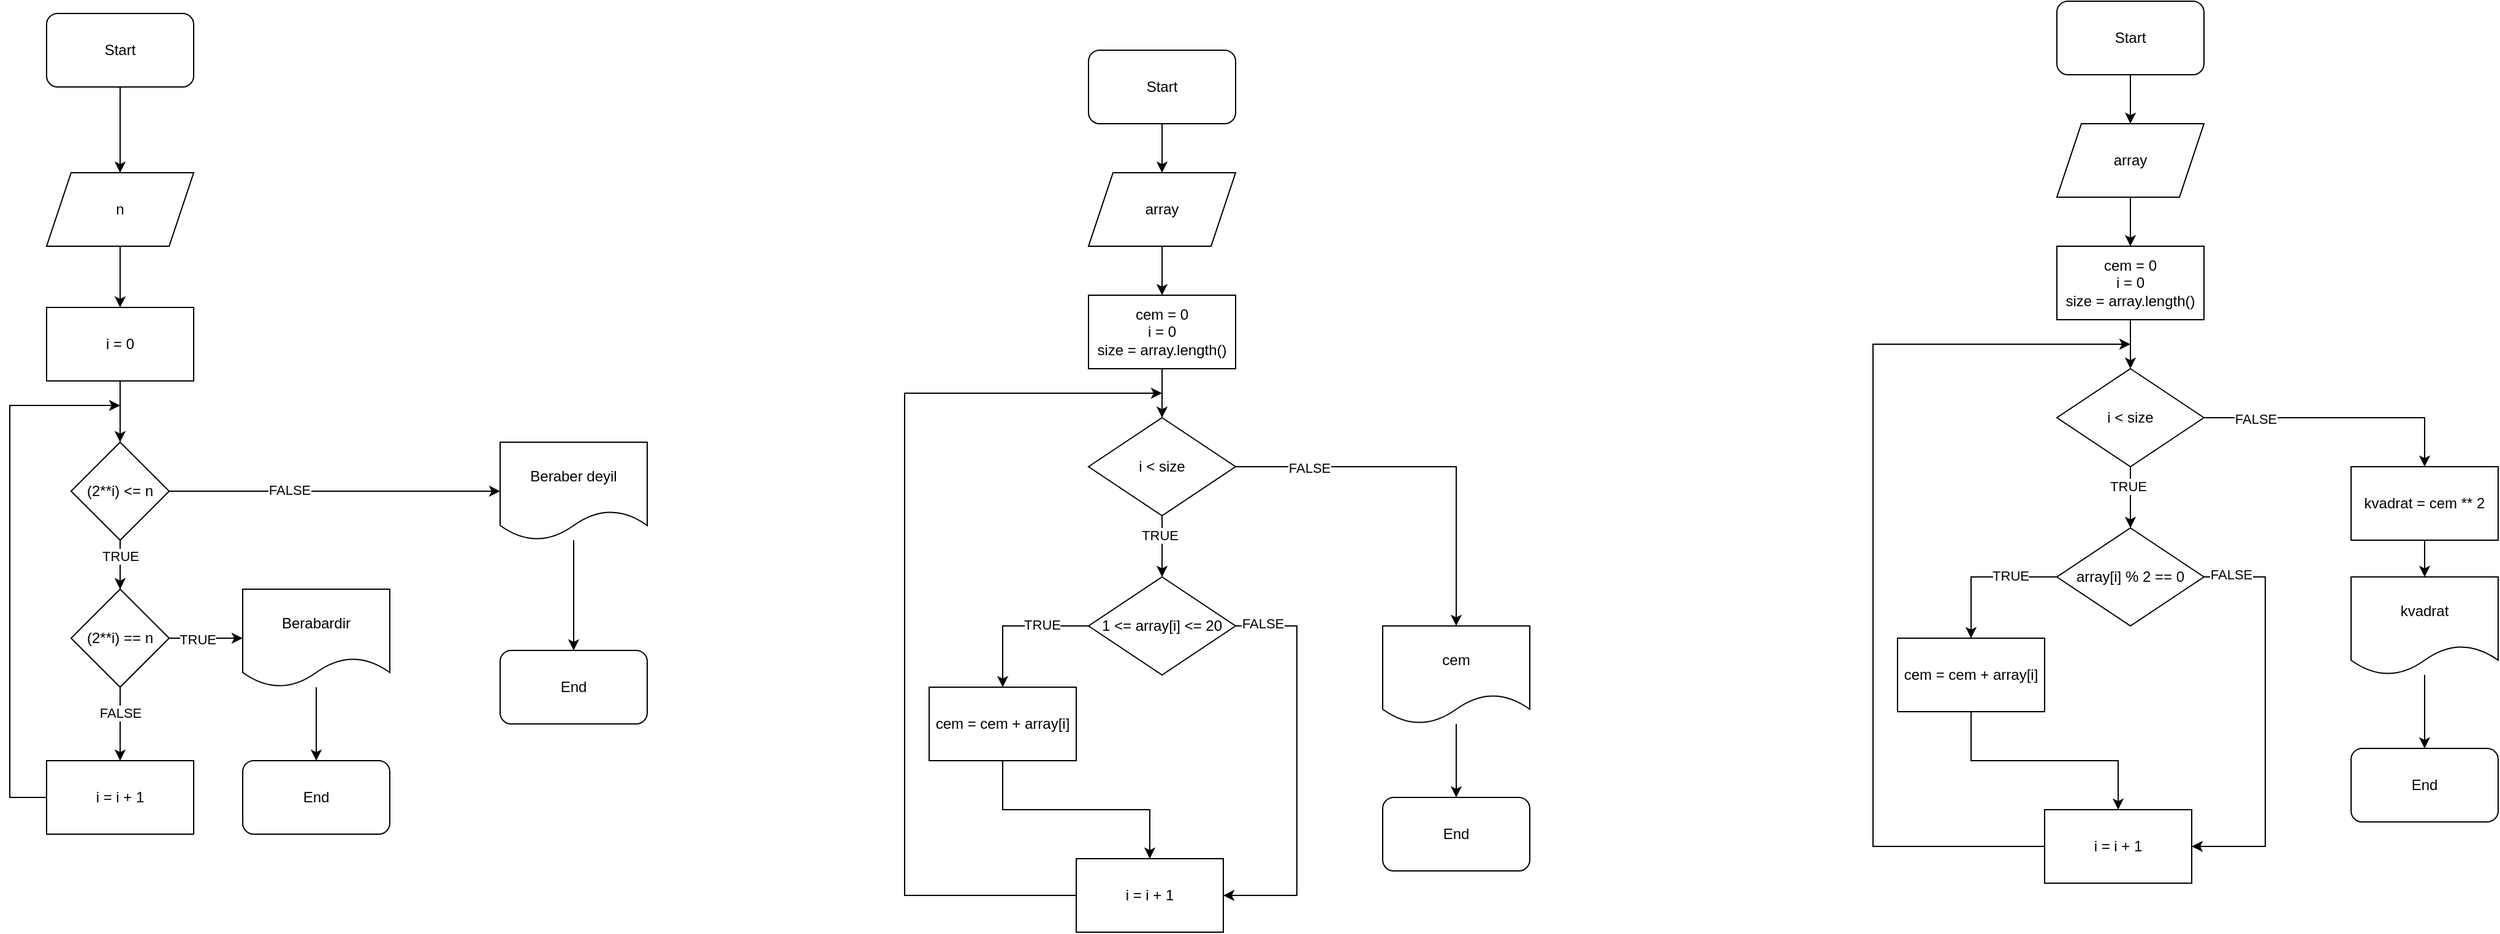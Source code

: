 <mxfile version="28.2.5">
  <diagram name="Page-1" id="swFq11mHoHrQ0LMmGUcU">
    <mxGraphModel dx="983" dy="512" grid="1" gridSize="10" guides="1" tooltips="1" connect="1" arrows="1" fold="1" page="1" pageScale="1" pageWidth="3300" pageHeight="4681" math="0" shadow="0">
      <root>
        <mxCell id="0" />
        <mxCell id="1" parent="0" />
        <mxCell id="lIBIoVIttJ3UYo0YVn_F-3" value="" style="edgeStyle=orthogonalEdgeStyle;rounded=0;orthogonalLoop=1;jettySize=auto;html=1;" edge="1" parent="1" source="lIBIoVIttJ3UYo0YVn_F-1" target="lIBIoVIttJ3UYo0YVn_F-2">
          <mxGeometry relative="1" as="geometry" />
        </mxCell>
        <mxCell id="lIBIoVIttJ3UYo0YVn_F-1" value="Start" style="rounded=1;whiteSpace=wrap;html=1;" vertex="1" parent="1">
          <mxGeometry x="130" y="40" width="120" height="60" as="geometry" />
        </mxCell>
        <mxCell id="lIBIoVIttJ3UYo0YVn_F-5" value="" style="edgeStyle=orthogonalEdgeStyle;rounded=0;orthogonalLoop=1;jettySize=auto;html=1;" edge="1" parent="1" source="lIBIoVIttJ3UYo0YVn_F-2" target="lIBIoVIttJ3UYo0YVn_F-4">
          <mxGeometry relative="1" as="geometry" />
        </mxCell>
        <mxCell id="lIBIoVIttJ3UYo0YVn_F-2" value="n" style="shape=parallelogram;perimeter=parallelogramPerimeter;whiteSpace=wrap;html=1;fixedSize=1;" vertex="1" parent="1">
          <mxGeometry x="130" y="170" width="120" height="60" as="geometry" />
        </mxCell>
        <mxCell id="lIBIoVIttJ3UYo0YVn_F-7" value="" style="edgeStyle=orthogonalEdgeStyle;rounded=0;orthogonalLoop=1;jettySize=auto;html=1;" edge="1" parent="1" source="lIBIoVIttJ3UYo0YVn_F-4" target="lIBIoVIttJ3UYo0YVn_F-6">
          <mxGeometry relative="1" as="geometry" />
        </mxCell>
        <mxCell id="lIBIoVIttJ3UYo0YVn_F-4" value="i = 0" style="whiteSpace=wrap;html=1;" vertex="1" parent="1">
          <mxGeometry x="130" y="280" width="120" height="60" as="geometry" />
        </mxCell>
        <mxCell id="lIBIoVIttJ3UYo0YVn_F-15" value="" style="edgeStyle=orthogonalEdgeStyle;rounded=0;orthogonalLoop=1;jettySize=auto;html=1;" edge="1" parent="1" source="lIBIoVIttJ3UYo0YVn_F-6" target="lIBIoVIttJ3UYo0YVn_F-14">
          <mxGeometry relative="1" as="geometry">
            <Array as="points">
              <mxPoint x="190" y="480" />
              <mxPoint x="190" y="480" />
            </Array>
          </mxGeometry>
        </mxCell>
        <mxCell id="lIBIoVIttJ3UYo0YVn_F-16" value="TRUE" style="edgeLabel;html=1;align=center;verticalAlign=middle;resizable=0;points=[];" vertex="1" connectable="0" parent="lIBIoVIttJ3UYo0YVn_F-15">
          <mxGeometry x="-0.349" relative="1" as="geometry">
            <mxPoint as="offset" />
          </mxGeometry>
        </mxCell>
        <mxCell id="lIBIoVIttJ3UYo0YVn_F-27" value="" style="edgeStyle=orthogonalEdgeStyle;rounded=0;orthogonalLoop=1;jettySize=auto;html=1;" edge="1" parent="1" source="lIBIoVIttJ3UYo0YVn_F-6" target="lIBIoVIttJ3UYo0YVn_F-26">
          <mxGeometry relative="1" as="geometry" />
        </mxCell>
        <mxCell id="lIBIoVIttJ3UYo0YVn_F-28" value="FALSE" style="edgeLabel;html=1;align=center;verticalAlign=middle;resizable=0;points=[];" vertex="1" connectable="0" parent="lIBIoVIttJ3UYo0YVn_F-27">
          <mxGeometry x="-0.279" y="1" relative="1" as="geometry">
            <mxPoint as="offset" />
          </mxGeometry>
        </mxCell>
        <mxCell id="lIBIoVIttJ3UYo0YVn_F-6" value="(2**i) &amp;lt;= n" style="rhombus;whiteSpace=wrap;html=1;" vertex="1" parent="1">
          <mxGeometry x="150" y="390" width="80" height="80" as="geometry" />
        </mxCell>
        <mxCell id="lIBIoVIttJ3UYo0YVn_F-18" value="" style="edgeStyle=orthogonalEdgeStyle;rounded=0;orthogonalLoop=1;jettySize=auto;html=1;" edge="1" parent="1" source="lIBIoVIttJ3UYo0YVn_F-14" target="lIBIoVIttJ3UYo0YVn_F-17">
          <mxGeometry relative="1" as="geometry" />
        </mxCell>
        <mxCell id="lIBIoVIttJ3UYo0YVn_F-19" value="FALSE" style="edgeLabel;html=1;align=center;verticalAlign=middle;resizable=0;points=[];" vertex="1" connectable="0" parent="lIBIoVIttJ3UYo0YVn_F-18">
          <mxGeometry x="-0.319" relative="1" as="geometry">
            <mxPoint as="offset" />
          </mxGeometry>
        </mxCell>
        <mxCell id="lIBIoVIttJ3UYo0YVn_F-21" value="" style="edgeStyle=orthogonalEdgeStyle;rounded=0;orthogonalLoop=1;jettySize=auto;html=1;" edge="1" parent="1" source="lIBIoVIttJ3UYo0YVn_F-14" target="lIBIoVIttJ3UYo0YVn_F-20">
          <mxGeometry relative="1" as="geometry" />
        </mxCell>
        <mxCell id="lIBIoVIttJ3UYo0YVn_F-24" value="TRUE" style="edgeLabel;html=1;align=center;verticalAlign=middle;resizable=0;points=[];" vertex="1" connectable="0" parent="lIBIoVIttJ3UYo0YVn_F-21">
          <mxGeometry x="-0.252" y="-1" relative="1" as="geometry">
            <mxPoint as="offset" />
          </mxGeometry>
        </mxCell>
        <mxCell id="lIBIoVIttJ3UYo0YVn_F-14" value="(2**i) == n" style="rhombus;whiteSpace=wrap;html=1;" vertex="1" parent="1">
          <mxGeometry x="150" y="510" width="80" height="80" as="geometry" />
        </mxCell>
        <mxCell id="lIBIoVIttJ3UYo0YVn_F-25" style="edgeStyle=orthogonalEdgeStyle;rounded=0;orthogonalLoop=1;jettySize=auto;html=1;" edge="1" parent="1" source="lIBIoVIttJ3UYo0YVn_F-17">
          <mxGeometry relative="1" as="geometry">
            <mxPoint x="190" y="360" as="targetPoint" />
            <Array as="points">
              <mxPoint x="100" y="680" />
              <mxPoint x="100" y="360" />
            </Array>
          </mxGeometry>
        </mxCell>
        <mxCell id="lIBIoVIttJ3UYo0YVn_F-17" value="i = i + 1" style="whiteSpace=wrap;html=1;" vertex="1" parent="1">
          <mxGeometry x="130" y="650" width="120" height="60" as="geometry" />
        </mxCell>
        <mxCell id="lIBIoVIttJ3UYo0YVn_F-23" value="" style="edgeStyle=orthogonalEdgeStyle;rounded=0;orthogonalLoop=1;jettySize=auto;html=1;" edge="1" parent="1" source="lIBIoVIttJ3UYo0YVn_F-20" target="lIBIoVIttJ3UYo0YVn_F-22">
          <mxGeometry relative="1" as="geometry" />
        </mxCell>
        <mxCell id="lIBIoVIttJ3UYo0YVn_F-20" value="Berabardir" style="shape=document;whiteSpace=wrap;html=1;boundedLbl=1;" vertex="1" parent="1">
          <mxGeometry x="290" y="510" width="120" height="80" as="geometry" />
        </mxCell>
        <mxCell id="lIBIoVIttJ3UYo0YVn_F-22" value="End" style="rounded=1;whiteSpace=wrap;html=1;" vertex="1" parent="1">
          <mxGeometry x="290" y="650" width="120" height="60" as="geometry" />
        </mxCell>
        <mxCell id="lIBIoVIttJ3UYo0YVn_F-30" value="" style="edgeStyle=orthogonalEdgeStyle;rounded=0;orthogonalLoop=1;jettySize=auto;html=1;" edge="1" parent="1" source="lIBIoVIttJ3UYo0YVn_F-26" target="lIBIoVIttJ3UYo0YVn_F-29">
          <mxGeometry relative="1" as="geometry" />
        </mxCell>
        <mxCell id="lIBIoVIttJ3UYo0YVn_F-26" value="Beraber deyil" style="shape=document;whiteSpace=wrap;html=1;boundedLbl=1;" vertex="1" parent="1">
          <mxGeometry x="500" y="390" width="120" height="80" as="geometry" />
        </mxCell>
        <mxCell id="lIBIoVIttJ3UYo0YVn_F-29" value="End" style="rounded=1;whiteSpace=wrap;html=1;" vertex="1" parent="1">
          <mxGeometry x="500" y="560" width="120" height="60" as="geometry" />
        </mxCell>
        <mxCell id="lIBIoVIttJ3UYo0YVn_F-33" value="" style="edgeStyle=orthogonalEdgeStyle;rounded=0;orthogonalLoop=1;jettySize=auto;html=1;" edge="1" parent="1" source="lIBIoVIttJ3UYo0YVn_F-31" target="lIBIoVIttJ3UYo0YVn_F-32">
          <mxGeometry relative="1" as="geometry" />
        </mxCell>
        <mxCell id="lIBIoVIttJ3UYo0YVn_F-31" value="Start" style="rounded=1;whiteSpace=wrap;html=1;" vertex="1" parent="1">
          <mxGeometry x="980" y="70" width="120" height="60" as="geometry" />
        </mxCell>
        <mxCell id="lIBIoVIttJ3UYo0YVn_F-35" value="" style="edgeStyle=orthogonalEdgeStyle;rounded=0;orthogonalLoop=1;jettySize=auto;html=1;" edge="1" parent="1" source="lIBIoVIttJ3UYo0YVn_F-32" target="lIBIoVIttJ3UYo0YVn_F-34">
          <mxGeometry relative="1" as="geometry" />
        </mxCell>
        <mxCell id="lIBIoVIttJ3UYo0YVn_F-32" value="array" style="shape=parallelogram;perimeter=parallelogramPerimeter;whiteSpace=wrap;html=1;fixedSize=1;" vertex="1" parent="1">
          <mxGeometry x="980" y="170" width="120" height="60" as="geometry" />
        </mxCell>
        <mxCell id="lIBIoVIttJ3UYo0YVn_F-37" value="" style="edgeStyle=orthogonalEdgeStyle;rounded=0;orthogonalLoop=1;jettySize=auto;html=1;" edge="1" parent="1" source="lIBIoVIttJ3UYo0YVn_F-34" target="lIBIoVIttJ3UYo0YVn_F-36">
          <mxGeometry relative="1" as="geometry" />
        </mxCell>
        <mxCell id="lIBIoVIttJ3UYo0YVn_F-34" value="cem = 0&lt;div&gt;i = 0&lt;/div&gt;&lt;div&gt;size = array.length()&lt;/div&gt;" style="whiteSpace=wrap;html=1;" vertex="1" parent="1">
          <mxGeometry x="980" y="270" width="120" height="60" as="geometry" />
        </mxCell>
        <mxCell id="lIBIoVIttJ3UYo0YVn_F-39" value="" style="edgeStyle=orthogonalEdgeStyle;rounded=0;orthogonalLoop=1;jettySize=auto;html=1;" edge="1" parent="1" source="lIBIoVIttJ3UYo0YVn_F-36" target="lIBIoVIttJ3UYo0YVn_F-38">
          <mxGeometry relative="1" as="geometry" />
        </mxCell>
        <mxCell id="lIBIoVIttJ3UYo0YVn_F-40" value="TRUE" style="edgeLabel;html=1;align=center;verticalAlign=middle;resizable=0;points=[];" vertex="1" connectable="0" parent="lIBIoVIttJ3UYo0YVn_F-39">
          <mxGeometry x="-0.366" y="-2" relative="1" as="geometry">
            <mxPoint as="offset" />
          </mxGeometry>
        </mxCell>
        <mxCell id="lIBIoVIttJ3UYo0YVn_F-54" style="edgeStyle=orthogonalEdgeStyle;rounded=0;orthogonalLoop=1;jettySize=auto;html=1;entryX=0.5;entryY=0;entryDx=0;entryDy=0;" edge="1" parent="1" source="lIBIoVIttJ3UYo0YVn_F-36" target="lIBIoVIttJ3UYo0YVn_F-56">
          <mxGeometry relative="1" as="geometry">
            <mxPoint x="1270" y="530" as="targetPoint" />
          </mxGeometry>
        </mxCell>
        <mxCell id="lIBIoVIttJ3UYo0YVn_F-59" value="FALSE" style="edgeLabel;html=1;align=center;verticalAlign=middle;resizable=0;points=[];" vertex="1" connectable="0" parent="lIBIoVIttJ3UYo0YVn_F-54">
          <mxGeometry x="-0.617" y="-1" relative="1" as="geometry">
            <mxPoint as="offset" />
          </mxGeometry>
        </mxCell>
        <mxCell id="lIBIoVIttJ3UYo0YVn_F-36" value="i &amp;lt; size" style="rhombus;whiteSpace=wrap;html=1;" vertex="1" parent="1">
          <mxGeometry x="980" y="370" width="120" height="80" as="geometry" />
        </mxCell>
        <mxCell id="lIBIoVIttJ3UYo0YVn_F-47" value="" style="edgeStyle=orthogonalEdgeStyle;rounded=0;orthogonalLoop=1;jettySize=auto;html=1;" edge="1" parent="1" source="lIBIoVIttJ3UYo0YVn_F-38" target="lIBIoVIttJ3UYo0YVn_F-46">
          <mxGeometry relative="1" as="geometry" />
        </mxCell>
        <mxCell id="lIBIoVIttJ3UYo0YVn_F-48" value="TRUE" style="edgeLabel;html=1;align=center;verticalAlign=middle;resizable=0;points=[];" vertex="1" connectable="0" parent="lIBIoVIttJ3UYo0YVn_F-47">
          <mxGeometry x="-0.368" y="-1" relative="1" as="geometry">
            <mxPoint as="offset" />
          </mxGeometry>
        </mxCell>
        <mxCell id="lIBIoVIttJ3UYo0YVn_F-51" style="edgeStyle=orthogonalEdgeStyle;rounded=0;orthogonalLoop=1;jettySize=auto;html=1;entryX=1;entryY=0.5;entryDx=0;entryDy=0;" edge="1" parent="1" source="lIBIoVIttJ3UYo0YVn_F-38" target="lIBIoVIttJ3UYo0YVn_F-49">
          <mxGeometry relative="1" as="geometry">
            <mxPoint x="1130" y="690" as="targetPoint" />
            <Array as="points">
              <mxPoint x="1150" y="540" />
              <mxPoint x="1150" y="760" />
            </Array>
          </mxGeometry>
        </mxCell>
        <mxCell id="lIBIoVIttJ3UYo0YVn_F-52" value="FALSE" style="edgeLabel;html=1;align=center;verticalAlign=middle;resizable=0;points=[];" vertex="1" connectable="0" parent="lIBIoVIttJ3UYo0YVn_F-51">
          <mxGeometry x="-0.866" y="2" relative="1" as="geometry">
            <mxPoint as="offset" />
          </mxGeometry>
        </mxCell>
        <mxCell id="lIBIoVIttJ3UYo0YVn_F-38" value="1 &amp;lt;= array[i] &amp;lt;= 20" style="rhombus;whiteSpace=wrap;html=1;" vertex="1" parent="1">
          <mxGeometry x="980" y="500" width="120" height="80" as="geometry" />
        </mxCell>
        <mxCell id="lIBIoVIttJ3UYo0YVn_F-50" value="" style="edgeStyle=orthogonalEdgeStyle;rounded=0;orthogonalLoop=1;jettySize=auto;html=1;" edge="1" parent="1" source="lIBIoVIttJ3UYo0YVn_F-46" target="lIBIoVIttJ3UYo0YVn_F-49">
          <mxGeometry relative="1" as="geometry" />
        </mxCell>
        <mxCell id="lIBIoVIttJ3UYo0YVn_F-46" value="cem = cem + array[i]" style="whiteSpace=wrap;html=1;" vertex="1" parent="1">
          <mxGeometry x="850" y="590" width="120" height="60" as="geometry" />
        </mxCell>
        <mxCell id="lIBIoVIttJ3UYo0YVn_F-53" style="edgeStyle=orthogonalEdgeStyle;rounded=0;orthogonalLoop=1;jettySize=auto;html=1;" edge="1" parent="1" source="lIBIoVIttJ3UYo0YVn_F-49">
          <mxGeometry relative="1" as="geometry">
            <mxPoint x="1040" y="350" as="targetPoint" />
            <Array as="points">
              <mxPoint x="830" y="760" />
              <mxPoint x="830" y="350" />
            </Array>
          </mxGeometry>
        </mxCell>
        <mxCell id="lIBIoVIttJ3UYo0YVn_F-49" value="i = i + 1" style="whiteSpace=wrap;html=1;" vertex="1" parent="1">
          <mxGeometry x="970" y="730" width="120" height="60" as="geometry" />
        </mxCell>
        <mxCell id="lIBIoVIttJ3UYo0YVn_F-58" value="" style="edgeStyle=orthogonalEdgeStyle;rounded=0;orthogonalLoop=1;jettySize=auto;html=1;" edge="1" parent="1" source="lIBIoVIttJ3UYo0YVn_F-56" target="lIBIoVIttJ3UYo0YVn_F-57">
          <mxGeometry relative="1" as="geometry" />
        </mxCell>
        <mxCell id="lIBIoVIttJ3UYo0YVn_F-56" value="cem" style="shape=document;whiteSpace=wrap;html=1;boundedLbl=1;" vertex="1" parent="1">
          <mxGeometry x="1220" y="540" width="120" height="80" as="geometry" />
        </mxCell>
        <mxCell id="lIBIoVIttJ3UYo0YVn_F-57" value="End" style="rounded=1;whiteSpace=wrap;html=1;" vertex="1" parent="1">
          <mxGeometry x="1220" y="680" width="120" height="60" as="geometry" />
        </mxCell>
        <mxCell id="lIBIoVIttJ3UYo0YVn_F-63" value="" style="edgeStyle=orthogonalEdgeStyle;rounded=0;orthogonalLoop=1;jettySize=auto;html=1;" edge="1" parent="1" source="lIBIoVIttJ3UYo0YVn_F-64" target="lIBIoVIttJ3UYo0YVn_F-66">
          <mxGeometry relative="1" as="geometry" />
        </mxCell>
        <mxCell id="lIBIoVIttJ3UYo0YVn_F-64" value="Start" style="rounded=1;whiteSpace=wrap;html=1;" vertex="1" parent="1">
          <mxGeometry x="1770" y="30" width="120" height="60" as="geometry" />
        </mxCell>
        <mxCell id="lIBIoVIttJ3UYo0YVn_F-65" value="" style="edgeStyle=orthogonalEdgeStyle;rounded=0;orthogonalLoop=1;jettySize=auto;html=1;" edge="1" parent="1" source="lIBIoVIttJ3UYo0YVn_F-66" target="lIBIoVIttJ3UYo0YVn_F-68">
          <mxGeometry relative="1" as="geometry" />
        </mxCell>
        <mxCell id="lIBIoVIttJ3UYo0YVn_F-66" value="array" style="shape=parallelogram;perimeter=parallelogramPerimeter;whiteSpace=wrap;html=1;fixedSize=1;" vertex="1" parent="1">
          <mxGeometry x="1770" y="130" width="120" height="60" as="geometry" />
        </mxCell>
        <mxCell id="lIBIoVIttJ3UYo0YVn_F-67" value="" style="edgeStyle=orthogonalEdgeStyle;rounded=0;orthogonalLoop=1;jettySize=auto;html=1;" edge="1" parent="1" source="lIBIoVIttJ3UYo0YVn_F-68" target="lIBIoVIttJ3UYo0YVn_F-73">
          <mxGeometry relative="1" as="geometry" />
        </mxCell>
        <mxCell id="lIBIoVIttJ3UYo0YVn_F-68" value="cem = 0&lt;div&gt;i = 0&lt;/div&gt;&lt;div&gt;size = array.length()&lt;/div&gt;" style="whiteSpace=wrap;html=1;" vertex="1" parent="1">
          <mxGeometry x="1770" y="230" width="120" height="60" as="geometry" />
        </mxCell>
        <mxCell id="lIBIoVIttJ3UYo0YVn_F-69" value="" style="edgeStyle=orthogonalEdgeStyle;rounded=0;orthogonalLoop=1;jettySize=auto;html=1;" edge="1" parent="1" source="lIBIoVIttJ3UYo0YVn_F-73" target="lIBIoVIttJ3UYo0YVn_F-78">
          <mxGeometry relative="1" as="geometry" />
        </mxCell>
        <mxCell id="lIBIoVIttJ3UYo0YVn_F-70" value="TRUE" style="edgeLabel;html=1;align=center;verticalAlign=middle;resizable=0;points=[];" vertex="1" connectable="0" parent="lIBIoVIttJ3UYo0YVn_F-69">
          <mxGeometry x="-0.366" y="-2" relative="1" as="geometry">
            <mxPoint as="offset" />
          </mxGeometry>
        </mxCell>
        <mxCell id="lIBIoVIttJ3UYo0YVn_F-71" style="edgeStyle=orthogonalEdgeStyle;rounded=0;orthogonalLoop=1;jettySize=auto;html=1;entryX=0.5;entryY=0;entryDx=0;entryDy=0;" edge="1" parent="1" source="lIBIoVIttJ3UYo0YVn_F-73" target="lIBIoVIttJ3UYo0YVn_F-86">
          <mxGeometry relative="1" as="geometry">
            <mxPoint x="2060" y="490" as="targetPoint" />
          </mxGeometry>
        </mxCell>
        <mxCell id="lIBIoVIttJ3UYo0YVn_F-72" value="FALSE" style="edgeLabel;html=1;align=center;verticalAlign=middle;resizable=0;points=[];" vertex="1" connectable="0" parent="lIBIoVIttJ3UYo0YVn_F-71">
          <mxGeometry x="-0.617" y="-1" relative="1" as="geometry">
            <mxPoint as="offset" />
          </mxGeometry>
        </mxCell>
        <mxCell id="lIBIoVIttJ3UYo0YVn_F-73" value="i &amp;lt; size" style="rhombus;whiteSpace=wrap;html=1;" vertex="1" parent="1">
          <mxGeometry x="1770" y="330" width="120" height="80" as="geometry" />
        </mxCell>
        <mxCell id="lIBIoVIttJ3UYo0YVn_F-74" value="" style="edgeStyle=orthogonalEdgeStyle;rounded=0;orthogonalLoop=1;jettySize=auto;html=1;" edge="1" parent="1" source="lIBIoVIttJ3UYo0YVn_F-78" target="lIBIoVIttJ3UYo0YVn_F-80">
          <mxGeometry relative="1" as="geometry" />
        </mxCell>
        <mxCell id="lIBIoVIttJ3UYo0YVn_F-75" value="TRUE" style="edgeLabel;html=1;align=center;verticalAlign=middle;resizable=0;points=[];" vertex="1" connectable="0" parent="lIBIoVIttJ3UYo0YVn_F-74">
          <mxGeometry x="-0.368" y="-1" relative="1" as="geometry">
            <mxPoint as="offset" />
          </mxGeometry>
        </mxCell>
        <mxCell id="lIBIoVIttJ3UYo0YVn_F-76" style="edgeStyle=orthogonalEdgeStyle;rounded=0;orthogonalLoop=1;jettySize=auto;html=1;entryX=1;entryY=0.5;entryDx=0;entryDy=0;" edge="1" parent="1" source="lIBIoVIttJ3UYo0YVn_F-78" target="lIBIoVIttJ3UYo0YVn_F-82">
          <mxGeometry relative="1" as="geometry">
            <mxPoint x="1920" y="650" as="targetPoint" />
            <Array as="points">
              <mxPoint x="1940" y="500" />
              <mxPoint x="1940" y="720" />
            </Array>
          </mxGeometry>
        </mxCell>
        <mxCell id="lIBIoVIttJ3UYo0YVn_F-77" value="FALSE" style="edgeLabel;html=1;align=center;verticalAlign=middle;resizable=0;points=[];" vertex="1" connectable="0" parent="lIBIoVIttJ3UYo0YVn_F-76">
          <mxGeometry x="-0.866" y="2" relative="1" as="geometry">
            <mxPoint as="offset" />
          </mxGeometry>
        </mxCell>
        <mxCell id="lIBIoVIttJ3UYo0YVn_F-78" value="array[i] % 2 == 0" style="rhombus;whiteSpace=wrap;html=1;" vertex="1" parent="1">
          <mxGeometry x="1770" y="460" width="120" height="80" as="geometry" />
        </mxCell>
        <mxCell id="lIBIoVIttJ3UYo0YVn_F-79" value="" style="edgeStyle=orthogonalEdgeStyle;rounded=0;orthogonalLoop=1;jettySize=auto;html=1;" edge="1" parent="1" source="lIBIoVIttJ3UYo0YVn_F-80" target="lIBIoVIttJ3UYo0YVn_F-82">
          <mxGeometry relative="1" as="geometry" />
        </mxCell>
        <mxCell id="lIBIoVIttJ3UYo0YVn_F-80" value="cem = cem + array[i]" style="whiteSpace=wrap;html=1;" vertex="1" parent="1">
          <mxGeometry x="1640" y="550" width="120" height="60" as="geometry" />
        </mxCell>
        <mxCell id="lIBIoVIttJ3UYo0YVn_F-81" style="edgeStyle=orthogonalEdgeStyle;rounded=0;orthogonalLoop=1;jettySize=auto;html=1;" edge="1" parent="1" source="lIBIoVIttJ3UYo0YVn_F-82">
          <mxGeometry relative="1" as="geometry">
            <mxPoint x="1830" y="310" as="targetPoint" />
            <Array as="points">
              <mxPoint x="1620" y="720" />
              <mxPoint x="1620" y="310" />
            </Array>
          </mxGeometry>
        </mxCell>
        <mxCell id="lIBIoVIttJ3UYo0YVn_F-82" value="i = i + 1" style="whiteSpace=wrap;html=1;" vertex="1" parent="1">
          <mxGeometry x="1760" y="690" width="120" height="60" as="geometry" />
        </mxCell>
        <mxCell id="lIBIoVIttJ3UYo0YVn_F-83" value="" style="edgeStyle=orthogonalEdgeStyle;rounded=0;orthogonalLoop=1;jettySize=auto;html=1;" edge="1" parent="1" source="lIBIoVIttJ3UYo0YVn_F-84" target="lIBIoVIttJ3UYo0YVn_F-85">
          <mxGeometry relative="1" as="geometry" />
        </mxCell>
        <mxCell id="lIBIoVIttJ3UYo0YVn_F-84" value="kvadrat" style="shape=document;whiteSpace=wrap;html=1;boundedLbl=1;" vertex="1" parent="1">
          <mxGeometry x="2010" y="500" width="120" height="80" as="geometry" />
        </mxCell>
        <mxCell id="lIBIoVIttJ3UYo0YVn_F-85" value="End" style="rounded=1;whiteSpace=wrap;html=1;" vertex="1" parent="1">
          <mxGeometry x="2010" y="640" width="120" height="60" as="geometry" />
        </mxCell>
        <mxCell id="lIBIoVIttJ3UYo0YVn_F-87" value="" style="edgeStyle=orthogonalEdgeStyle;rounded=0;orthogonalLoop=1;jettySize=auto;html=1;" edge="1" parent="1" source="lIBIoVIttJ3UYo0YVn_F-86" target="lIBIoVIttJ3UYo0YVn_F-84">
          <mxGeometry relative="1" as="geometry" />
        </mxCell>
        <mxCell id="lIBIoVIttJ3UYo0YVn_F-86" value="kvadrat = cem ** 2" style="rounded=0;whiteSpace=wrap;html=1;" vertex="1" parent="1">
          <mxGeometry x="2010" y="410" width="120" height="60" as="geometry" />
        </mxCell>
      </root>
    </mxGraphModel>
  </diagram>
</mxfile>
